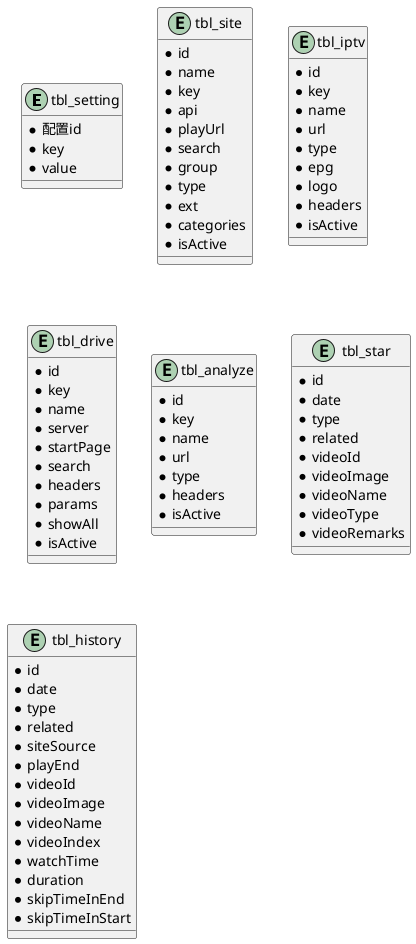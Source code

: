 @startuml zyplayer表结构
entity tbl_setting {
    * 配置id
    * key
    * value
}

entity tbl_site {
    * id
    * name
    * key
    * api
    * playUrl
    * search
    * group
    * type
    * ext
    * categories
    * isActive
}

entity tbl_iptv {
    * id
    * key
    * name
    * url
    * type
    * epg
    * logo
    * headers
    * isActive
}

entity tbl_drive {
    * id
    * key
    * name
    * server  
    * startPage
    * search
    * headers
    * params
    * showAll
    * isActive
}

entity tbl_analyze {
    * id 
    * key 
    * name 
    * url 
    * type
    * headers 
    * isActive
}

entity tbl_star {
    * id
    * date
    * type
    * related 
    * videoId
    * videoImage
    * videoName
    * videoType
    * videoRemarks
}

entity tbl_history {
    * id 
    * date 
    * type 
    * related
    * siteSource
    * playEnd
    * videoId
    * videoImage
    * videoName
    * videoIndex
    * watchTime
    * duration
    * skipTimeInEnd
    * skipTimeInStart
}



@enduml
